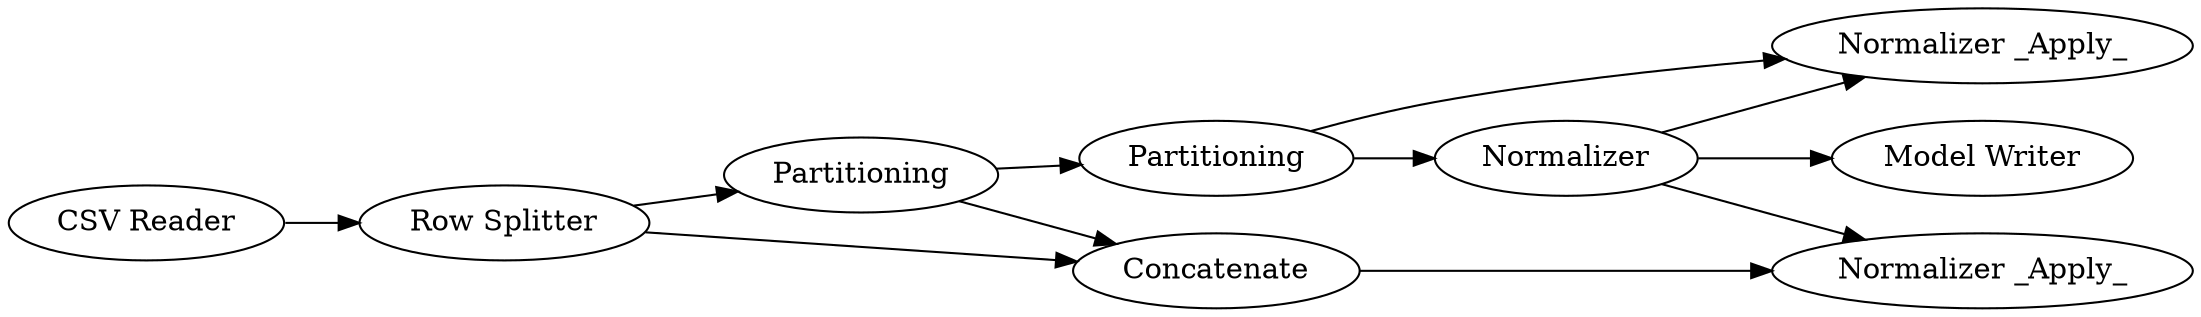 digraph {
	102 -> 6
	4 -> 5
	606 -> 3
	3 -> 4
	102 -> 112
	3 -> 5
	6 -> 86
	5 -> 86
	4 -> 102
	6 -> 174
	6 -> 112
	5 [label=Concatenate]
	86 [label="Normalizer _Apply_"]
	102 [label=Partitioning]
	112 [label="Normalizer _Apply_"]
	174 [label="Model Writer"]
	606 [label="CSV Reader"]
	4 [label=Partitioning]
	6 [label=Normalizer]
	3 [label="Row Splitter"]
	rankdir=LR
}
